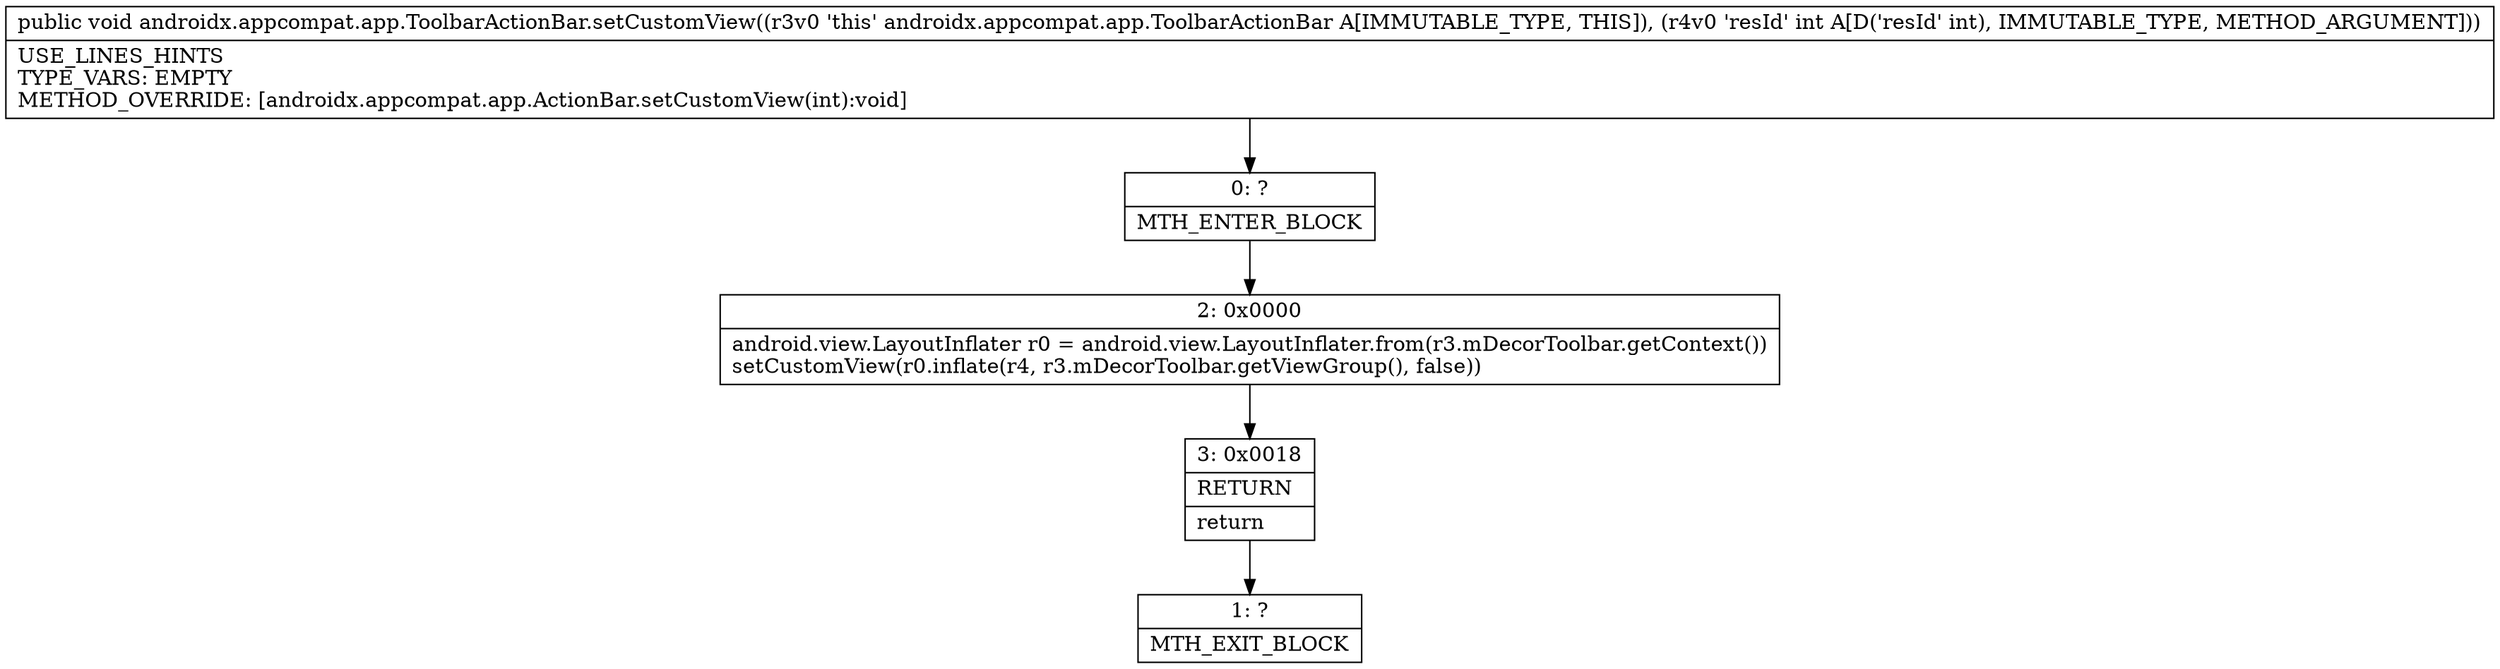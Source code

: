digraph "CFG forandroidx.appcompat.app.ToolbarActionBar.setCustomView(I)V" {
Node_0 [shape=record,label="{0\:\ ?|MTH_ENTER_BLOCK\l}"];
Node_2 [shape=record,label="{2\:\ 0x0000|android.view.LayoutInflater r0 = android.view.LayoutInflater.from(r3.mDecorToolbar.getContext())\lsetCustomView(r0.inflate(r4, r3.mDecorToolbar.getViewGroup(), false))\l}"];
Node_3 [shape=record,label="{3\:\ 0x0018|RETURN\l|return\l}"];
Node_1 [shape=record,label="{1\:\ ?|MTH_EXIT_BLOCK\l}"];
MethodNode[shape=record,label="{public void androidx.appcompat.app.ToolbarActionBar.setCustomView((r3v0 'this' androidx.appcompat.app.ToolbarActionBar A[IMMUTABLE_TYPE, THIS]), (r4v0 'resId' int A[D('resId' int), IMMUTABLE_TYPE, METHOD_ARGUMENT]))  | USE_LINES_HINTS\lTYPE_VARS: EMPTY\lMETHOD_OVERRIDE: [androidx.appcompat.app.ActionBar.setCustomView(int):void]\l}"];
MethodNode -> Node_0;Node_0 -> Node_2;
Node_2 -> Node_3;
Node_3 -> Node_1;
}

